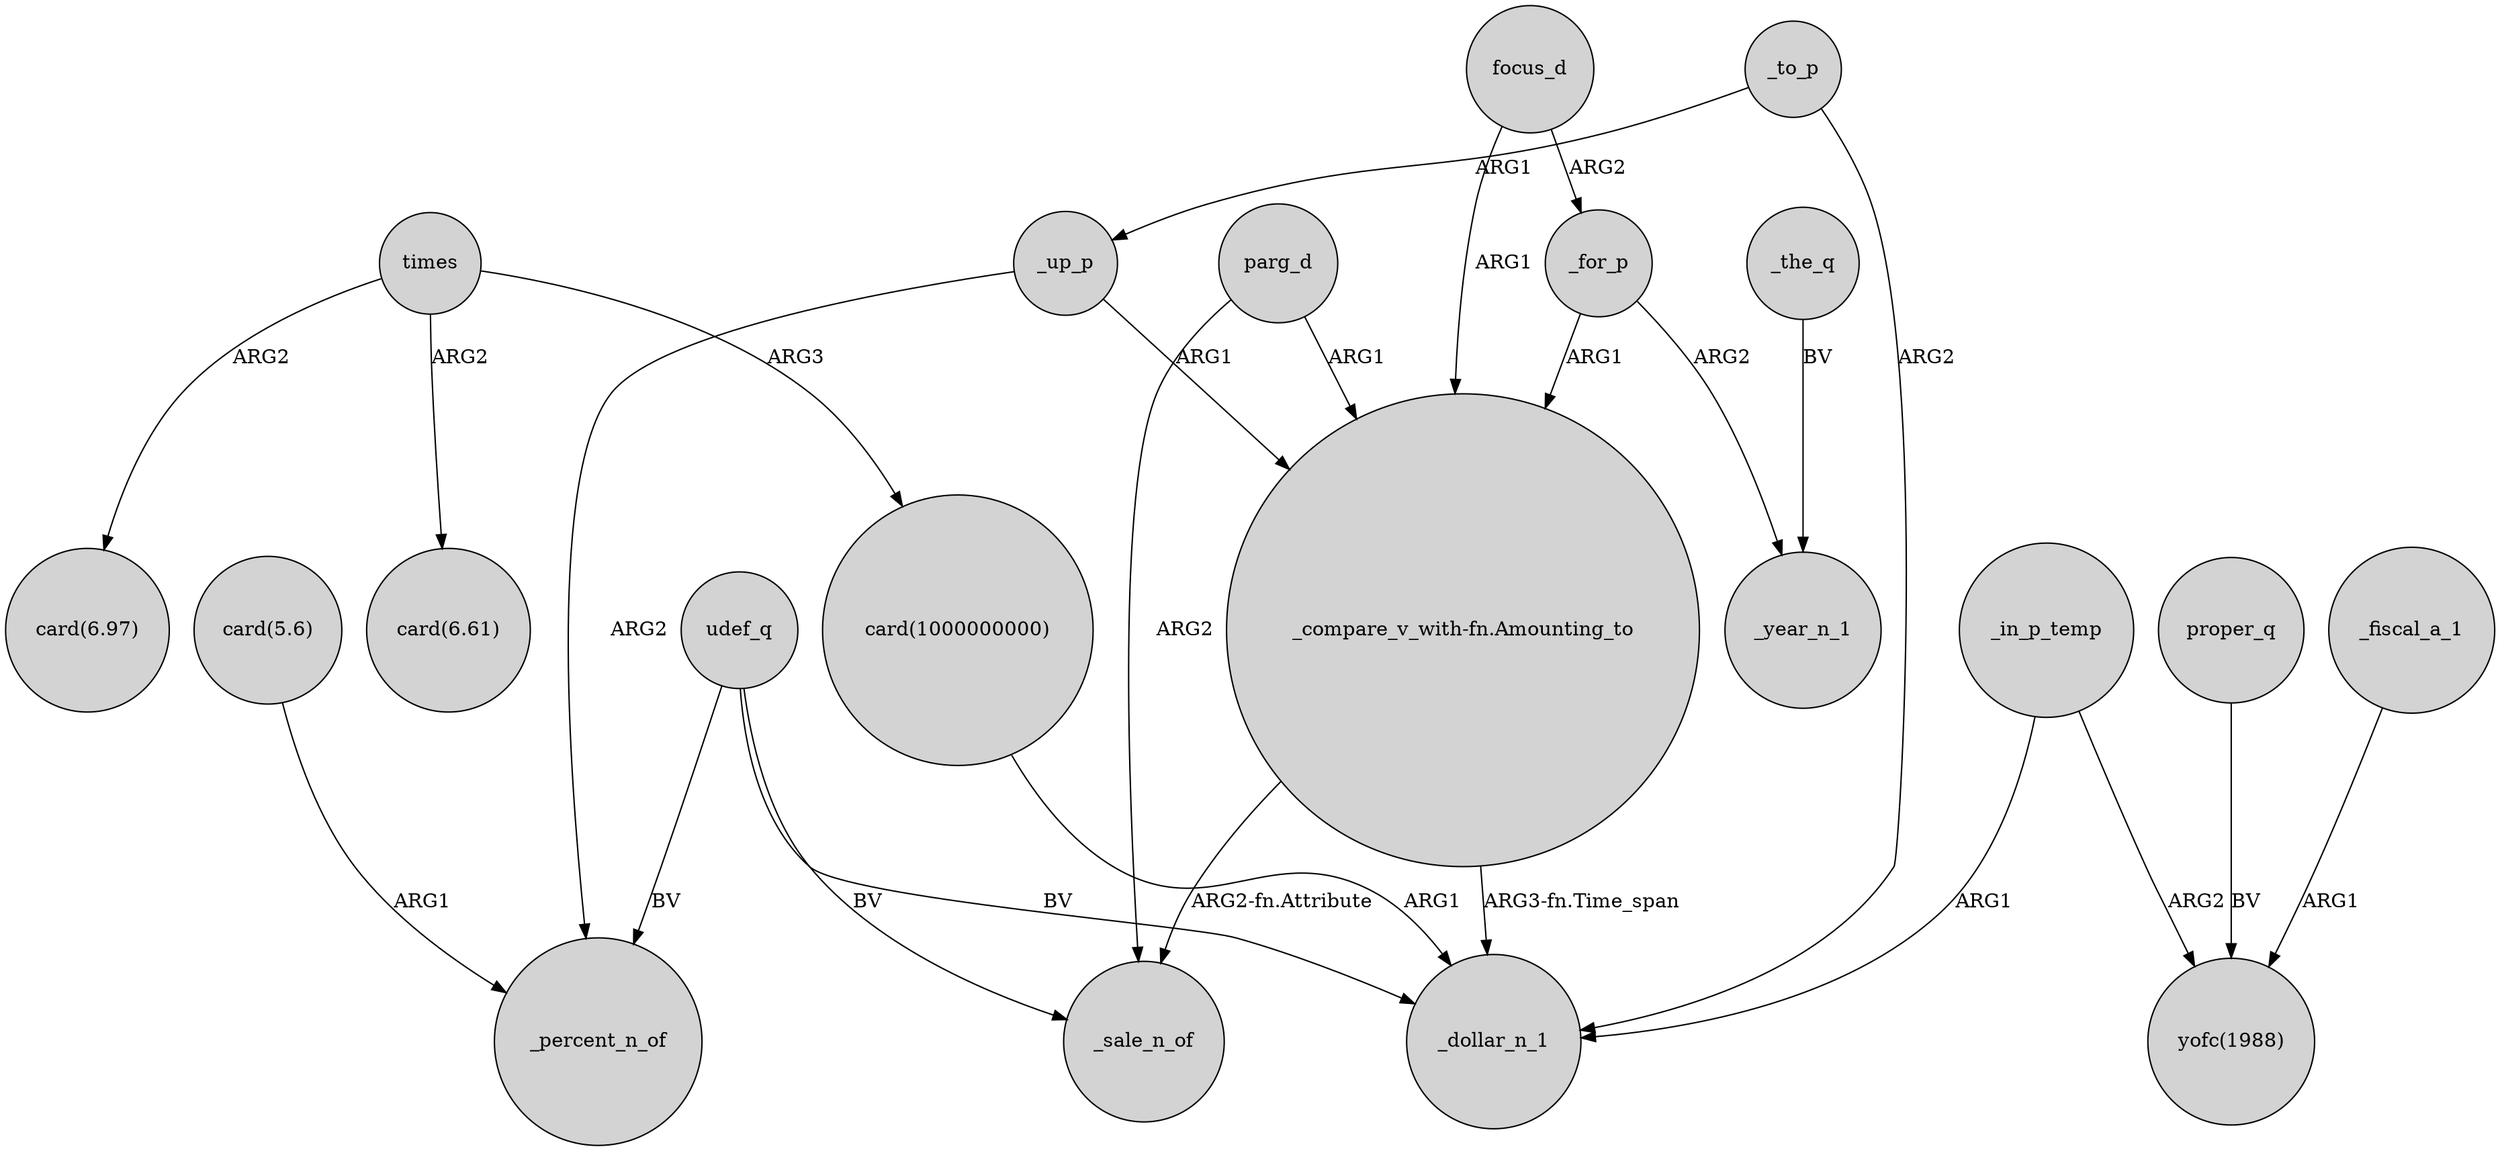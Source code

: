 digraph {
	node [shape=circle style=filled]
	_up_p -> _percent_n_of [label=ARG2]
	"card(1000000000)" -> _dollar_n_1 [label=ARG1]
	times -> "card(6.97)" [label=ARG2]
	_up_p -> "_compare_v_with-fn.Amounting_to" [label=ARG1]
	focus_d -> "_compare_v_with-fn.Amounting_to" [label=ARG1]
	"card(5.6)" -> _percent_n_of [label=ARG1]
	times -> "card(6.61)" [label=ARG2]
	udef_q -> _sale_n_of [label=BV]
	_to_p -> _dollar_n_1 [label=ARG2]
	times -> "card(1000000000)" [label=ARG3]
	_in_p_temp -> _dollar_n_1 [label=ARG1]
	_to_p -> _up_p [label=ARG1]
	parg_d -> _sale_n_of [label=ARG2]
	"_compare_v_with-fn.Amounting_to" -> _dollar_n_1 [label="ARG3-fn.Time_span"]
	_fiscal_a_1 -> "yofc(1988)" [label=ARG1]
	udef_q -> _percent_n_of [label=BV]
	_the_q -> _year_n_1 [label=BV]
	udef_q -> _dollar_n_1 [label=BV]
	_for_p -> "_compare_v_with-fn.Amounting_to" [label=ARG1]
	proper_q -> "yofc(1988)" [label=BV]
	"_compare_v_with-fn.Amounting_to" -> _sale_n_of [label="ARG2-fn.Attribute"]
	_for_p -> _year_n_1 [label=ARG2]
	focus_d -> _for_p [label=ARG2]
	parg_d -> "_compare_v_with-fn.Amounting_to" [label=ARG1]
	_in_p_temp -> "yofc(1988)" [label=ARG2]
}
